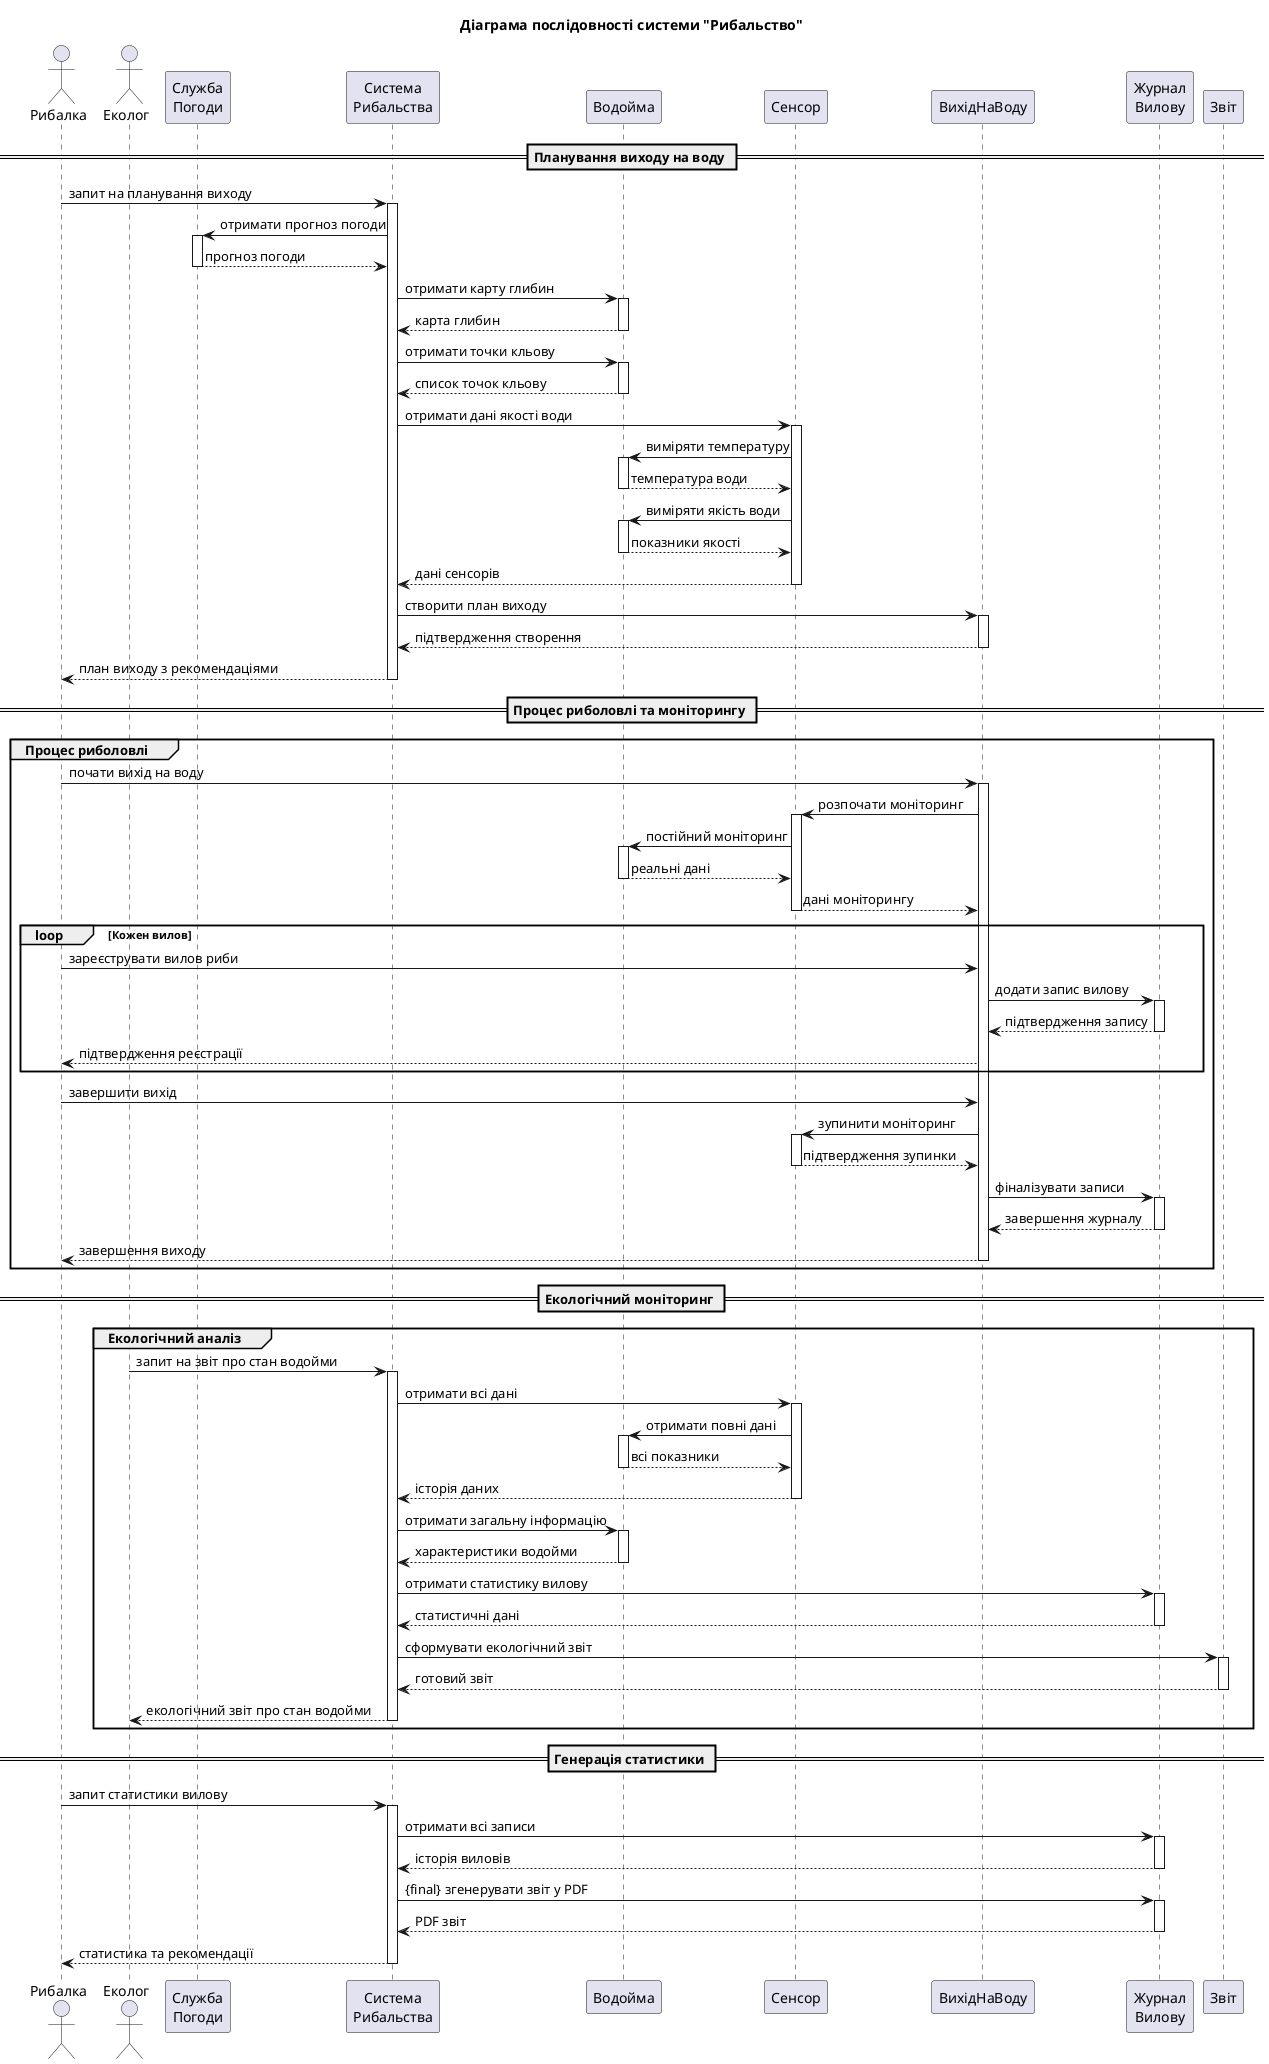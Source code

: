 @startuml Fishing System Sequence Diagram
title Діаграма послідовності системи "Рибальство"

actor Рибалка
actor Еколог
participant "Служба\nПогоди" as СлужбаПогоди
participant "Система\nРибальства" as Система
participant "Водойма" as Водойма
participant "Сенсор" as Сенсор
participant "ВихідНаВоду" as Вихід
participant "Журнал\nВилову" as Журнал
participant "Звіт" as Звіт

== Планування виходу на воду ==

Рибалка -> Система: запит на планування виходу
activate Система

Система -> СлужбаПогоди: отримати прогноз погоди
activate СлужбаПогоди
СлужбаПогоди --> Система: прогноз погоди
deactivate СлужбаПогоди

Система -> Водойма: отримати карту глибин
activate Водойма
Водойма --> Система: карта глибин
deactivate Водойма

Система -> Водойма: отримати точки кльову
activate Водойма
Водойма --> Система: список точок кльову
deactivate Водойма

Система -> Сенсор: отримати дані якості води
activate Сенсор
Сенсор -> Водойма: виміряти температуру
activate Водойма
Водойма --> Сенсор: температура води
deactivate Водойма

Сенсор -> Водойма: виміряти якість води
activate Водойма
Водойма --> Сенсор: показники якості
deactivate Водойма

Сенсор --> Система: дані сенсорів
deactivate Сенсор

Система -> Вихід: створити план виходу
activate Вихід
Вихід --> Система: підтвердження створення
deactivate Вихід

Система --> Рибалка: план виходу з рекомендаціями
deactivate Система

== Процес риболовлі та моніторингу ==

group Процес риболовлі
  Рибалка -> Вихід: почати вихід на воду
  activate Вихід
  
  Вихід -> Сенсор: розпочати моніторинг
  activate Сенсор
  Сенсор -> Водойма: постійний моніторинг
  activate Водойма
  Водойма --> Сенсор: реальні дані
  deactivate Водойма
  Сенсор --> Вихід: дані моніторингу
  deactivate Сенсор
  
  loop Кожен вилов
    Рибалка -> Вихід: зареєструвати вилов риби
    Вихід -> Журнал: додати запис вилову
    activate Журнал
    Журнал --> Вихід: підтвердження запису
    deactivate Журнал
    Вихід --> Рибалка: підтвердження реєстрації
  end
  
  Рибалка -> Вихід: завершити вихід
  Вихід -> Сенсор: зупинити моніторинг
  activate Сенсор
  Сенсор --> Вихід: підтвердження зупинки
  deactivate Сенсор
  Вихід -> Журнал: фіналізувати записи
  activate Журнал
  Журнал --> Вихід: завершення журналу
  deactivate Журнал
  Вихід --> Рибалка: завершення виходу
  deactivate Вихід
end group

== Екологічний моніторинг ==

group Екологічний аналіз
  Еколог -> Система: запит на звіт про стан водойми
  activate Система
  
  Система -> Сенсор: отримати всі дані
  activate Сенсор
  Сенсор -> Водойма: отримати повні дані
  activate Водойма
  Водойма --> Сенсор: всі показники
  deactivate Водойма
  Сенсор --> Система: історія даних
  deactivate Сенсор
  
  Система -> Водойма: отримати загальну інформацію
  activate Водойма
  Водойма --> Система: характеристики водойми
  deactivate Водойма
  
  Система -> Журнал: отримати статистику вилову
  activate Журнал
  Журнал --> Система: статистичні дані
  deactivate Журнал
  
  Система -> Звіт: сформувати екологічний звіт
  activate Звіт
  Звіт --> Система: готовий звіт
  deactivate Звіт
  
  Система --> Еколог: екологічний звіт про стан водойми
  deactivate Система
end group

== Генерація статистики ==

Рибалка -> Система: запит статистики вилову
activate Система

Система -> Журнал: отримати всі записи
activate Журнал
Журнал --> Система: історія виловів
deactivate Журнал

Система -> Журнал: {final} згенерувати звіт у PDF
activate Журнал
Журнал --> Система: PDF звіт
deactivate Журнал

Система --> Рибалка: статистика та рекомендації
deactivate Система

@enduml